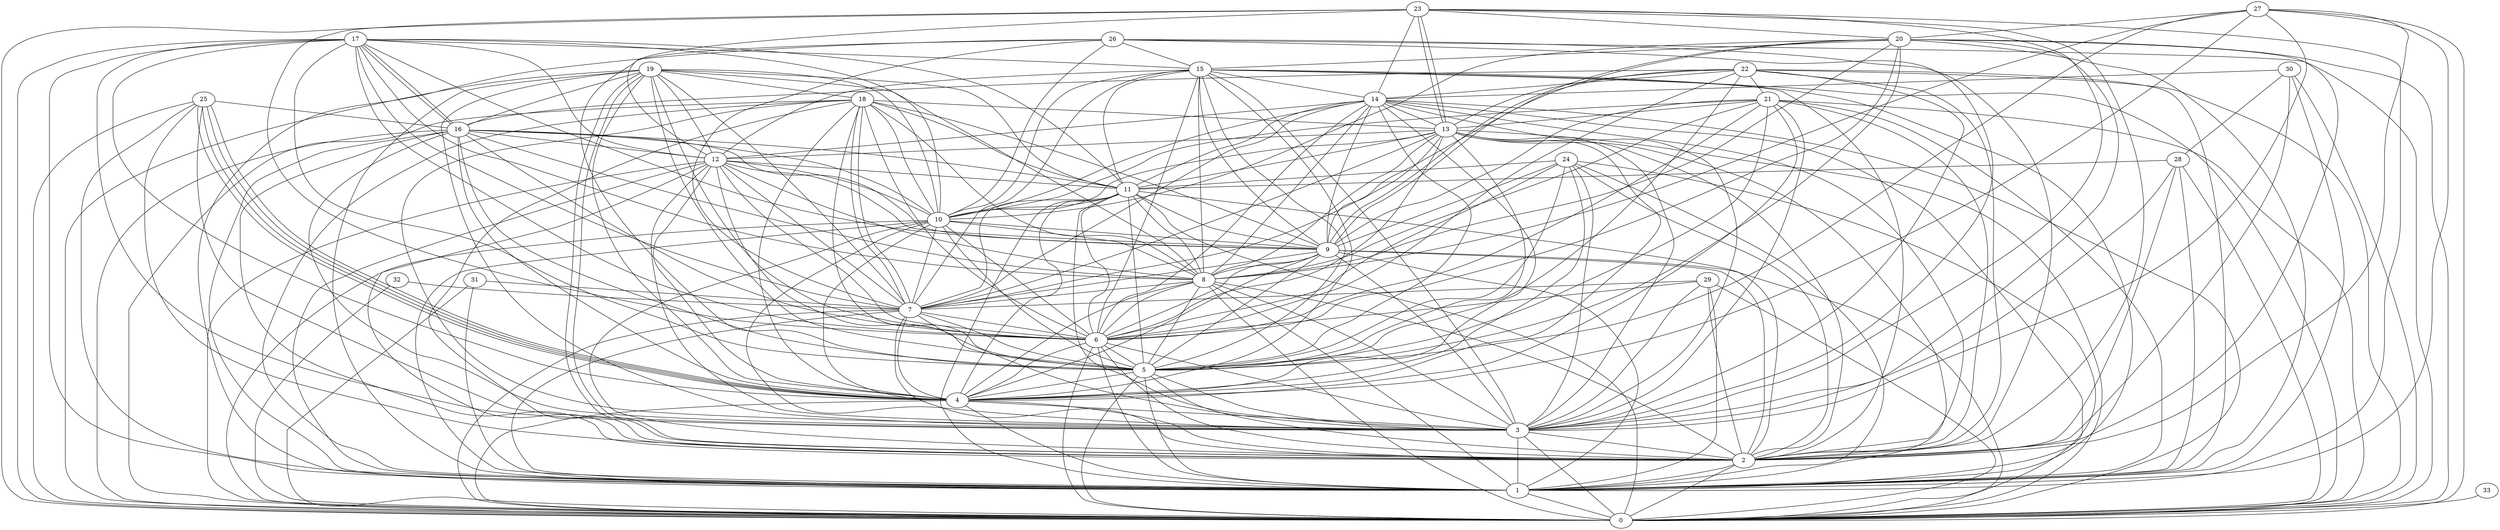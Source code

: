 graph G {
0;
1;
2;
3;
4;
5;
6;
7;
8;
9;
10;
11;
12;
13;
14;
15;
16;
17;
18;
19;
20;
21;
22;
23;
24;
25;
26;
27;
28;
29;
30;
31;
32;
33;
33--0 ;
32--0 ;
32--7 ;
31--7 ;
31--0 ;
31--1 ;
30--14 ;
30--28 ;
30--0 ;
30--2 ;
30--1 ;
29--7 ;
29--6 ;
29--2 ;
29--3 ;
29--0 ;
29--1 ;
28--11 ;
28--0 ;
28--2 ;
28--1 ;
28--3 ;
27--4 ;
27--20 ;
27--5 ;
27--8 ;
27--0 ;
27--1 ;
27--2 ;
27--3 ;
26--15 ;
26--5 ;
26--10 ;
26--7 ;
26--0 ;
26--2 ;
26--3 ;
26--1 ;
25--16 ;
25--4 ;
25--4 ;
25--0 ;
25--4 ;
25--4 ;
25--2 ;
25--1 ;
25--3 ;
24--11 ;
24--4 ;
24--2 ;
24--5 ;
24--9 ;
24--3 ;
24--1 ;
24--0 ;
24--6 ;
23--13 ;
23--14 ;
23--20 ;
23--13 ;
23--1 ;
23--12 ;
23--0 ;
23--3 ;
23--2 ;
23--6 ;
22--2 ;
22--7 ;
22--21 ;
22--0 ;
22--13 ;
22--14 ;
22--16 ;
22--1 ;
22--6 ;
22--5 ;
22--3 ;
21--13 ;
21--9 ;
21--2 ;
21--4 ;
21--10 ;
21--5 ;
21--1 ;
21--0 ;
21--8 ;
21--3 ;
21--6 ;
20--9 ;
20--9 ;
20--15 ;
20--8 ;
20--0 ;
20--3 ;
20--10 ;
20--2 ;
20--6 ;
20--5 ;
20--1 ;
19--2 ;
19--16 ;
19--12 ;
19--11 ;
19--2 ;
19--10 ;
19--3 ;
19--18 ;
19--6 ;
19--8 ;
19--4 ;
19--0 ;
19--1 ;
19--7 ;
19--5 ;
18--13 ;
18--2 ;
18--1 ;
18--3 ;
18--6 ;
18--7 ;
18--10 ;
18--11 ;
18--7 ;
18--0 ;
18--8 ;
18--9 ;
18--4 ;
18--5 ;
17--11 ;
17--4 ;
17--15 ;
17--7 ;
17--16 ;
17--16 ;
17--0 ;
17--5 ;
17--9 ;
17--10 ;
17--3 ;
17--1 ;
17--6 ;
17--8 ;
17--12 ;
16--6 ;
16--1 ;
16--8 ;
16--11 ;
16--3 ;
16--5 ;
16--0 ;
16--12 ;
16--10 ;
16--4 ;
16--2 ;
16--9 ;
15--14 ;
15--12 ;
15--0 ;
15--5 ;
15--8 ;
15--11 ;
15--9 ;
15--3 ;
15--6 ;
15--1 ;
15--4 ;
15--10 ;
15--2 ;
15--7 ;
14--8 ;
14--11 ;
14--4 ;
14--9 ;
14--12 ;
14--6 ;
14--13 ;
14--5 ;
14--1 ;
14--3 ;
14--0 ;
14--2 ;
14--7 ;
14--10 ;
13--8 ;
13--0 ;
13--2 ;
13--11 ;
13--7 ;
13--6 ;
13--9 ;
13--5 ;
13--12 ;
13--3 ;
13--10 ;
13--4 ;
13--1 ;
12--4 ;
12--2 ;
12--10 ;
12--8 ;
12--6 ;
12--11 ;
12--3 ;
12--0 ;
12--1 ;
12--7 ;
12--5 ;
12--9 ;
11--5 ;
11--8 ;
11--0 ;
11--6 ;
11--10 ;
11--9 ;
11--1 ;
11--7 ;
11--3 ;
11--2 ;
11--4 ;
10--0 ;
10--8 ;
10--3 ;
10--1 ;
10--9 ;
10--7 ;
10--6 ;
10--4 ;
10--2 ;
10--5 ;
9--1 ;
9--4 ;
9--5 ;
9--0 ;
9--2 ;
9--6 ;
9--7 ;
9--8 ;
9--3 ;
8--0 ;
8--2 ;
8--4 ;
8--6 ;
8--1 ;
8--5 ;
8--7 ;
8--3 ;
7--3 ;
7--1 ;
7--5 ;
7--2 ;
7--6 ;
7--0 ;
7--4 ;
6--1 ;
6--5 ;
6--4 ;
6--0 ;
6--3 ;
6--2 ;
5--0 ;
5--2 ;
5--1 ;
5--3 ;
5--4 ;
4--3 ;
4--1 ;
4--0 ;
4--2 ;
3--1 ;
3--2 ;
3--0 ;
2--1 ;
2--0 ;
1--0 ;
}
